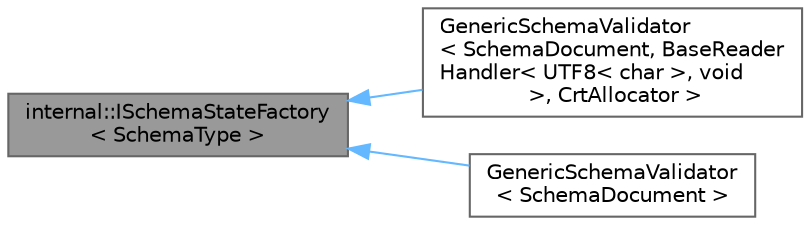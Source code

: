 digraph "internal::ISchemaStateFactory&lt; SchemaType &gt;"
{
 // LATEX_PDF_SIZE
  bgcolor="transparent";
  edge [fontname=Helvetica,fontsize=10,labelfontname=Helvetica,labelfontsize=10];
  node [fontname=Helvetica,fontsize=10,shape=box,height=0.2,width=0.4];
  rankdir="LR";
  Node1 [id="Node000001",label="internal::ISchemaStateFactory\l\< SchemaType \>",height=0.2,width=0.4,color="gray40", fillcolor="grey60", style="filled", fontcolor="black",tooltip=" "];
  Node1 -> Node2 [id="edge1_Node000001_Node000002",dir="back",color="steelblue1",style="solid",tooltip=" "];
  Node2 [id="Node000002",label="GenericSchemaValidator\l\< SchemaDocument, BaseReader\lHandler\< UTF8\< char \>, void\l \>, CrtAllocator \>",height=0.2,width=0.4,color="gray40", fillcolor="white", style="filled",URL="$class_generic_schema_validator.html",tooltip=" "];
  Node1 -> Node3 [id="edge2_Node000001_Node000003",dir="back",color="steelblue1",style="solid",tooltip=" "];
  Node3 [id="Node000003",label="GenericSchemaValidator\l\< SchemaDocument \>",height=0.2,width=0.4,color="gray40", fillcolor="white", style="filled",URL="$class_generic_schema_validator.html",tooltip=" "];
}
